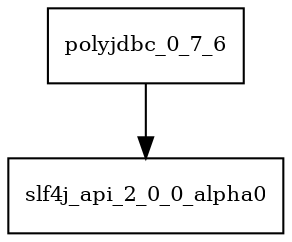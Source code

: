 digraph polyjdbc_0_7_6_dependencies {
  node [shape = box, fontsize=10.0];
  polyjdbc_0_7_6 -> slf4j_api_2_0_0_alpha0;
}
